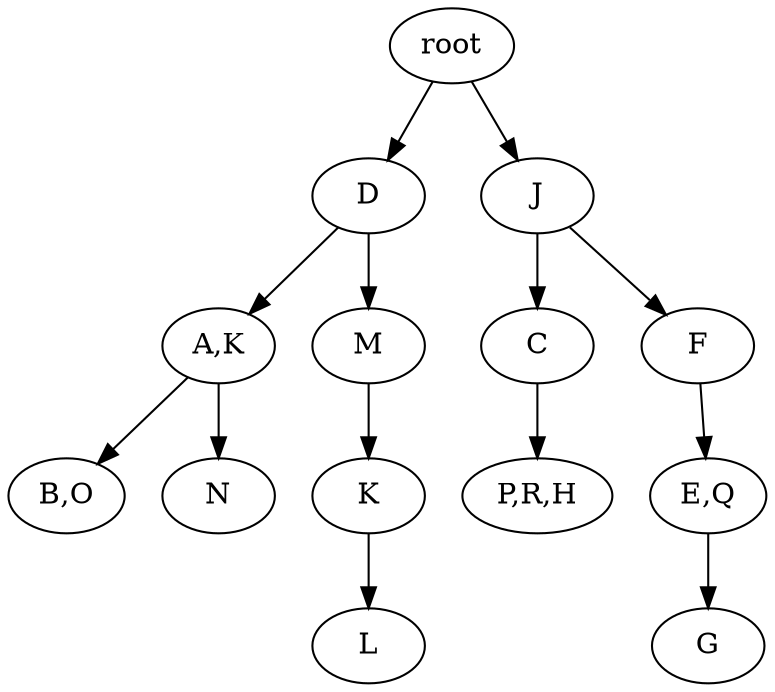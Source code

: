 strict digraph G {
	graph [name=G];
	0	 [label=root];
	7	 [label=D];
	0 -> 7;
	1	 [label=J];
	0 -> 1;
	9	 [label="A,K"];
	12	 [label="B,O"];
	9 -> 12;
	13	 [label=N];
	9 -> 13;
	3	 [label=C];
	6	 [label="P,R,H"];
	3 -> 6;
	7 -> 9;
	8	 [label=M];
	7 -> 8;
	5	 [label="E,Q"];
	4	 [label=G];
	5 -> 4;
	2	 [label=F];
	2 -> 5;
	11	 [label=L];
	1 -> 3;
	1 -> 2;
	10	 [label=K];
	10 -> 11;
	8 -> 10;
}
